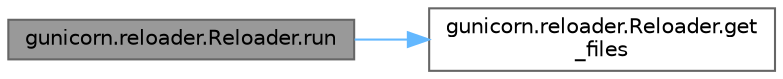 digraph "gunicorn.reloader.Reloader.run"
{
 // LATEX_PDF_SIZE
  bgcolor="transparent";
  edge [fontname=Helvetica,fontsize=10,labelfontname=Helvetica,labelfontsize=10];
  node [fontname=Helvetica,fontsize=10,shape=box,height=0.2,width=0.4];
  rankdir="LR";
  Node1 [id="Node000001",label="gunicorn.reloader.Reloader.run",height=0.2,width=0.4,color="gray40", fillcolor="grey60", style="filled", fontcolor="black",tooltip=" "];
  Node1 -> Node2 [id="edge1_Node000001_Node000002",color="steelblue1",style="solid",tooltip=" "];
  Node2 [id="Node000002",label="gunicorn.reloader.Reloader.get\l_files",height=0.2,width=0.4,color="grey40", fillcolor="white", style="filled",URL="$classgunicorn_1_1reloader_1_1_reloader.html#a3d494060b89b1853d15e7e8431c3f56b",tooltip=" "];
}
